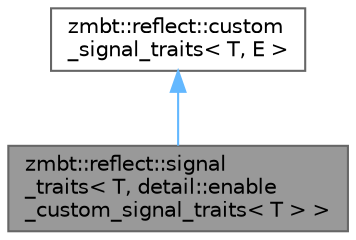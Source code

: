 digraph "zmbt::reflect::signal_traits&lt; T, detail::enable_custom_signal_traits&lt; T &gt; &gt;"
{
 // LATEX_PDF_SIZE
  bgcolor="transparent";
  edge [fontname=Helvetica,fontsize=10,labelfontname=Helvetica,labelfontsize=10];
  node [fontname=Helvetica,fontsize=10,shape=box,height=0.2,width=0.4];
  Node1 [id="Node000001",label="zmbt::reflect::signal\l_traits\< T, detail::enable\l_custom_signal_traits\< T \> \>",height=0.2,width=0.4,color="gray40", fillcolor="grey60", style="filled", fontcolor="black",tooltip=" "];
  Node2 -> Node1 [id="edge1_Node000001_Node000002",dir="back",color="steelblue1",style="solid",tooltip=" "];
  Node2 [id="Node000002",label="zmbt::reflect::custom\l_signal_traits\< T, E \>",height=0.2,width=0.4,color="gray40", fillcolor="white", style="filled",URL="$structzmbt_1_1reflect_1_1custom__signal__traits.html",tooltip="Customize signal traits metafunction."];
}
